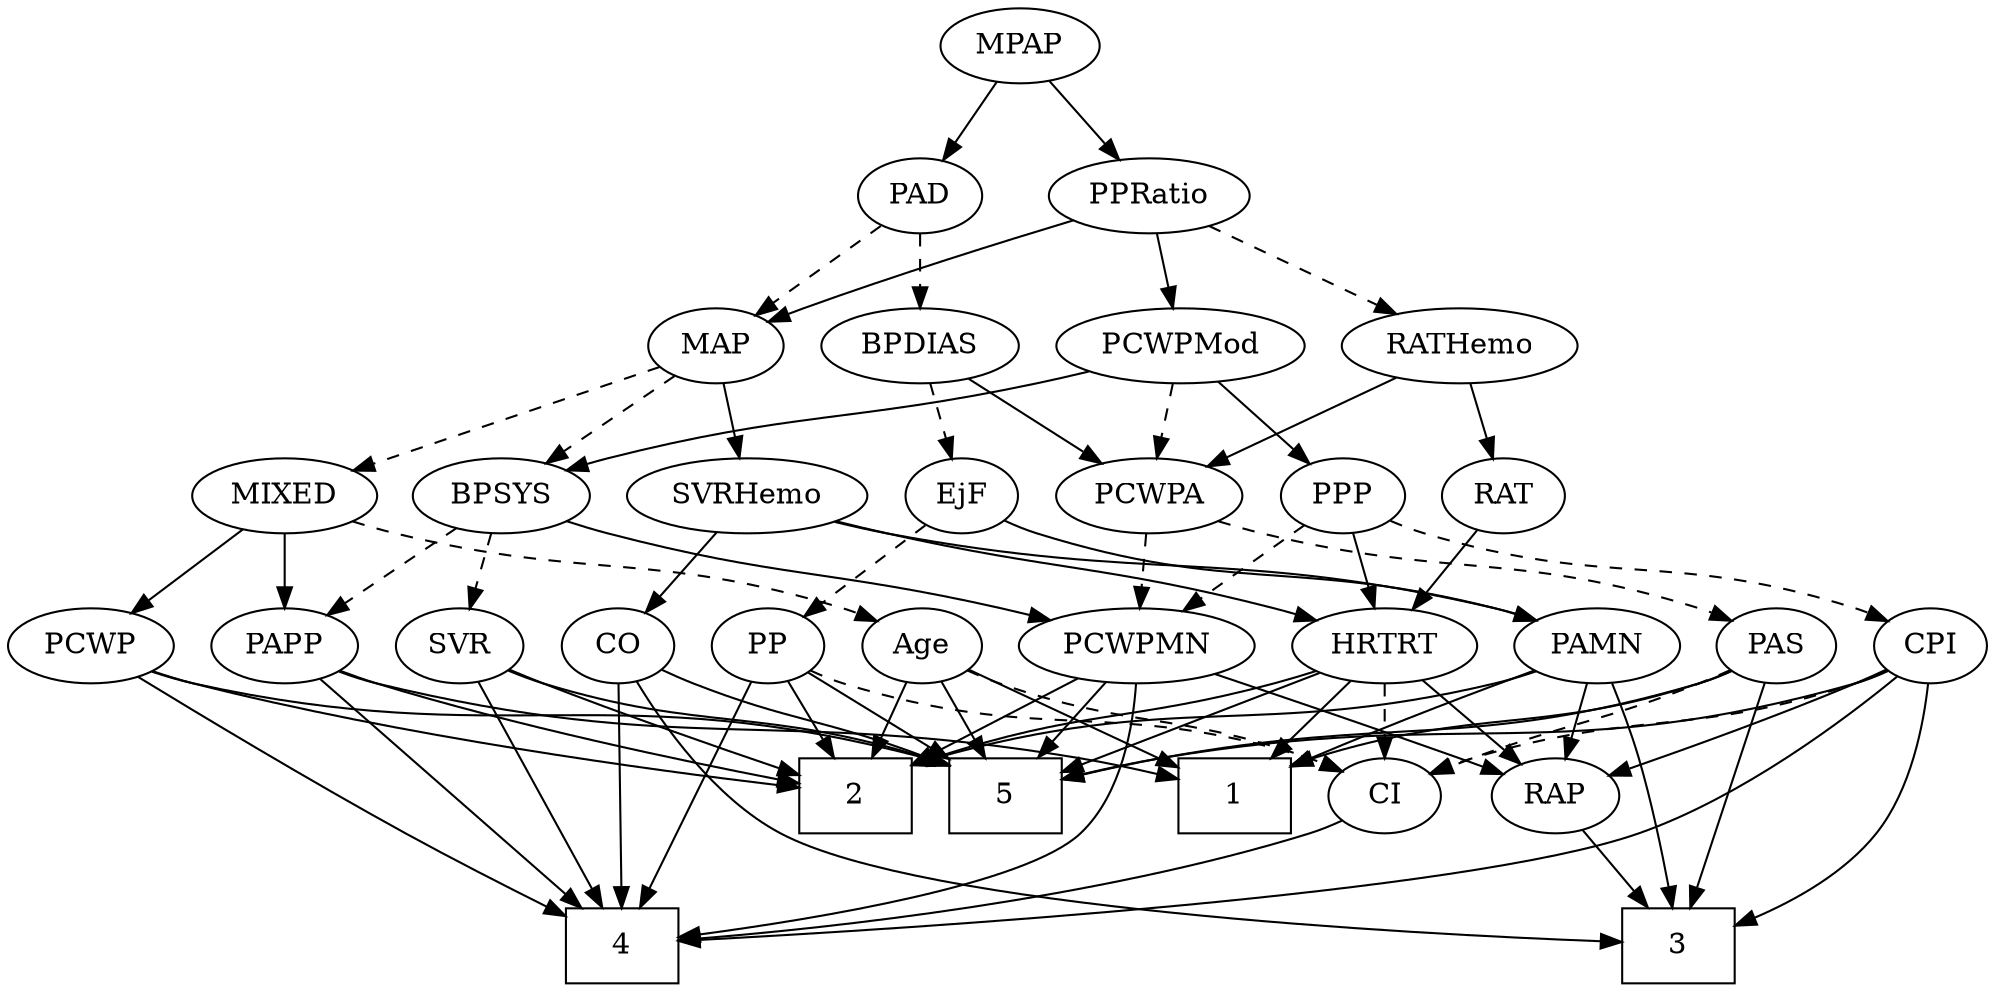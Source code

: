 strict digraph {
	graph [bb="0,0,892.1,468"];
	node [label="\N"];
	1	[height=0.5,
		pos="549.1,90",
		shape=box,
		width=0.75];
	2	[height=0.5,
		pos="367.1,90",
		shape=box,
		width=0.75];
	3	[height=0.5,
		pos="750.1,18",
		shape=box,
		width=0.75];
	4	[height=0.5,
		pos="255.1,18",
		shape=box,
		width=0.75];
	5	[height=0.5,
		pos="439.1,90",
		shape=box,
		width=0.75];
	Age	[height=0.5,
		pos="415.1,162",
		width=0.75];
	Age -> 1	[pos="e,521.69,105.32 435.74,150.22 456.18,139.54 487.91,122.96 512.61,110.06",
		style=solid];
	Age -> 2	[pos="e,378.95,108.29 404.2,145.12 398.44,136.72 391.23,126.2 384.7,116.67",
		style=solid];
	Age -> 5	[pos="e,433.17,108.28 420.91,144.05 423.61,136.18 426.89,126.62 429.91,117.79",
		style=solid];
	CI	[height=0.5,
		pos="621.1,90",
		width=0.75];
	Age -> CI	[pos="e,600.05,101.71 436.15,150.29 440.99,148.04 446.17,145.81 451.1,144 508.99,122.75 527.21,129.25 585.1,108 586.95,107.32 588.83,106.58 \
590.72,105.81",
		style=dashed];
	EjF	[height=0.5,
		pos="422.1,234",
		width=0.75];
	PAMN	[height=0.5,
		pos="712.1,162",
		width=1.011];
	EjF -> PAMN	[pos="e,684.76,174.27 442.86,222.32 448.06,219.97 453.7,217.68 459.1,216 548.7,188.18 576.58,204.69 667.1,180 669.73,179.28 672.41,178.47 \
675.11,177.6",
		style=solid];
	PP	[height=0.5,
		pos="343.1,162",
		width=0.75];
	EjF -> PP	[pos="e,358.67,176.8 406.49,219.17 395.02,209.01 379.25,195.03 366.3,183.56",
		style=dashed];
	RAP	[height=0.5,
		pos="694.1,90",
		width=0.77632];
	RAP -> 3	[pos="e,736.13,36.461 706.53,73.465 713.37,64.906 722.04,54.069 729.84,44.32",
		style=solid];
	MIXED	[height=0.5,
		pos="122.1,234",
		width=1.1193];
	MIXED -> Age	[pos="e,394.54,173.86 152.68,222.2 159.67,219.96 167.09,217.75 174.1,216 263.84,193.57 290.93,208 379.1,180 381.02,179.39 382.98,178.69 \
384.93,177.94",
		style=dashed];
	PCWP	[height=0.5,
		pos="35.097,162",
		width=0.97491];
	MIXED -> PCWP	[pos="e,53.342,177.68 103.22,217.81 90.969,207.95 74.834,194.97 61.342,184.12",
		style=solid];
	PAPP	[height=0.5,
		pos="120.1,162",
		width=0.88464];
	MIXED -> PAPP	[pos="e,120.59,180.1 121.6,215.7 121.38,207.98 121.12,198.71 120.87,190.11",
		style=solid];
	MPAP	[height=0.5,
		pos="451.1,450",
		width=0.97491];
	PAD	[height=0.5,
		pos="408.1,378",
		width=0.79437];
	MPAP -> PAD	[pos="e,417.92,394.99 440.91,432.41 435.64,423.83 429.1,413.19 423.25,403.67",
		style=solid];
	PPRatio	[height=0.5,
		pos="507.1,378",
		width=1.1013];
	MPAP -> PPRatio	[pos="e,494.05,395.31 463.8,433.12 470.86,424.29 479.79,413.13 487.71,403.24",
		style=solid];
	BPSYS	[height=0.5,
		pos="221.1,234",
		width=1.0471];
	SVR	[height=0.5,
		pos="198.1,162",
		width=0.77632];
	BPSYS -> SVR	[pos="e,203.61,179.79 215.53,216.05 212.9,208.06 209.71,198.33 206.77,189.4",
		style=dashed];
	PCWPMN	[height=0.5,
		pos="510.1,162",
		width=1.3902];
	BPSYS -> PCWPMN	[pos="e,473.09,174.19 249.7,221.87 255.73,219.75 262.08,217.67 268.1,216 347.97,193.84 370.53,199.49 451.1,180 455.12,179.03 459.28,177.96 \
463.44,176.85",
		style=solid];
	BPSYS -> PAPP	[pos="e,139.48,176.43 200.66,218.83 185.44,208.29 164.5,193.77 147.78,182.19",
		style=dashed];
	BPDIAS	[height=0.5,
		pos="408.1,306",
		width=1.1735];
	PAD -> BPDIAS	[pos="e,408.1,324.1 408.1,359.7 408.1,351.98 408.1,342.71 408.1,334.11",
		style=dashed];
	MAP	[height=0.5,
		pos="317.1,306",
		width=0.84854];
	PAD -> MAP	[pos="e,334.9,320.69 390.55,363.5 377.04,353.11 358.17,338.59 342.93,326.87",
		style=dashed];
	CO	[height=0.5,
		pos="271.1,162",
		width=0.75];
	CO -> 3	[pos="e,723.08,19.548 277.27,144.33 285.89,123.6 303.64,88.898 331.1,72 394.77,32.813 622.87,22.427 713.04,19.822",
		style=solid];
	CO -> 4	[pos="e,255.31,36.132 266.88,143.92 264.5,133.59 261.69,120.11 260.1,108 257.4,87.415 256.15,63.963 255.58,46.302",
		style=solid];
	CO -> 5	[pos="e,412.08,104.05 292.29,150.64 297.12,148.37 302.26,146.05 307.1,144 346.36,127.4 359.45,125.88 402.69,107.99",
		style=solid];
	PAS	[height=0.5,
		pos="793.1,162",
		width=0.75];
	PAS -> 1	[pos="e,576.34,104.68 772.5,150.26 767.55,147.96 762.21,145.72 757.1,144 686.09,120.17 661.19,131.79 586.24,107.94",
		style=solid];
	PAS -> 3	[pos="e,755.33,36.268 788,144.15 780.66,119.94 767.07,75.054 758.31,46.133",
		style=solid];
	PAS -> 5	[pos="e,466.4,97.817 772.57,150.04 767.61,147.75 762.26,145.56 757.1,144 652.18,112.25 620.82,128.29 513.1,108 501.07,105.74 488.04,102.88 \
476.31,100.16",
		style=solid];
	PAS -> CI	[pos="e,642.27,101.41 771.93,150.59 767.09,148.33 761.95,146.01 757.1,144 713.47,125.89 700.73,126.11 657.1,108 655.28,107.24 653.42,106.45 \
651.55,105.63",
		style=dashed];
	PAMN -> 1	[pos="e,576.16,103.94 684.69,149.99 660.78,140.29 624.97,125.54 585.68,108.17",
		style=solid];
	PAMN -> 2	[pos="e,394.27,104.89 685.29,149.74 679.37,147.58 673.09,145.52 667.1,144 555.45,115.69 518.64,140.25 404.12,107.76",
		style=solid];
	PAMN -> 3	[pos="e,747.13,36.229 718.85,144 722.77,133.7 727.62,120.22 731.1,108 736.9,87.613 741.84,64.152 745.22,46.438",
		style=solid];
	PAMN -> RAP	[pos="e,698.41,107.79 707.74,144.05 705.71,136.14 703.24,126.54 700.96,117.69",
		style=solid];
	RATHemo	[height=0.5,
		pos="639.1,306",
		width=1.3721];
	RAT	[height=0.5,
		pos="669.1,234",
		width=0.75827];
	RATHemo -> RAT	[pos="e,661.9,251.79 646.36,288.05 649.82,279.97 654.04,270.12 657.91,261.11",
		style=solid];
	PCWPA	[height=0.5,
		pos="510.1,234",
		width=1.1555];
	RATHemo -> PCWPA	[pos="e,535.16,248.6 612.68,290.67 592.82,279.89 565.44,265.03 543.97,253.38",
		style=solid];
	CPI	[height=0.5,
		pos="865.1,162",
		width=0.75];
	CPI -> 3	[pos="e,777.14,28.502 864.06,143.91 862.11,124.64 856.45,93.236 840.1,72 826.44,54.26 805.02,41.303 786.5,32.642",
		style=solid];
	CPI -> 4	[pos="e,282.27,20.342 849.57,147 825.92,126.61 778.61,89.266 731.1,72 650.4,42.675 390.15,26.173 292.54,20.889",
		style=solid];
	CPI -> 5	[pos="e,466.36,98.035 844.61,149.91 839.65,147.63 834.28,145.48 829.1,144 693.14,105.3 652.42,131.86 513.1,108 501.04,105.93 488,103.13 \
476.27,100.4",
		style=solid];
	CPI -> RAP	[pos="e,717.7,99.719 843.88,150.69 839.05,148.43 833.92,146.08 829.1,144 794.72,129.15 754.72,113.67 727.23,103.3",
		style=solid];
	CPI -> CI	[pos="e,641.69,101.74 844.5,150.26 839.55,147.96 834.21,145.72 829.1,144 755.05,119.15 731.14,132.85 657.1,108 655.18,107.36 653.23,106.64 \
651.28,105.87",
		style=dashed];
	HRTRT	[height=0.5,
		pos="618.1,162",
		width=1.1013];
	RAT -> HRTRT	[pos="e,630.09,179.47 657.78,217.46 651.42,208.74 643.34,197.65 636.14,187.76",
		style=solid];
	SVR -> 2	[pos="e,339.89,101.48 219.93,150.75 224.9,148.48 230.16,146.12 235.1,144 266.98,130.28 303.64,115.65 330.22,105.25",
		style=solid];
	SVR -> 4	[pos="e,248.13,36.346 204.75,144.43 214.47,120.22 232.66,74.894 244.31,45.871",
		style=solid];
	SVR -> 5	[pos="e,411.85,104.66 219.69,150.12 224.67,147.88 230,145.69 235.1,144 304.59,120.9 328.77,131.5 402.16,107.88",
		style=solid];
	PCWPMod	[height=0.5,
		pos="520.1,306",
		width=1.4443];
	PCWPMod -> BPSYS	[pos="e,249.69,246.17 481.83,293.8 474.32,291.75 466.48,289.72 459.1,288 374.97,268.39 351.43,274.76 268.1,252 265.18,251.2 262.18,250.31 \
259.18,249.35",
		style=solid];
	PCWPMod -> PCWPA	[pos="e,512.54,252.1 517.62,287.7 516.52,279.98 515.2,270.71 513.97,262.11",
		style=dashed];
	PPP	[height=0.5,
		pos="597.1,234",
		width=0.75];
	PCWPMod -> PPP	[pos="e,581.68,249.02 537.96,288.76 548.71,278.99 562.52,266.43 574.09,255.91",
		style=solid];
	PCWPA -> PAS	[pos="e,772.53,173.83 541.18,221.87 547.71,219.75 554.59,217.67 561.1,216 646.87,193.94 672.79,207.14 757.1,180 759.02,179.38 760.98,178.68 \
762.93,177.93",
		style=dashed];
	PCWPA -> PCWPMN	[pos="e,510.1,180.1 510.1,215.7 510.1,207.98 510.1,198.71 510.1,190.11",
		style=dashed];
	PCWPMN -> 2	[pos="e,394.19,104.26 481.5,147 459.05,136.01 427.65,120.64 403.42,108.78",
		style=solid];
	PCWPMN -> 4	[pos="e,282.1,22.363 508.11,143.89 504.84,123.7 496.39,90.532 475.1,72 448.02,48.433 347.52,31.508 292.2,23.749",
		style=solid];
	PCWPMN -> 5	[pos="e,456.47,108.12 493.63,144.76 484.75,136.01 473.62,125.03 463.73,115.28",
		style=solid];
	PCWPMN -> RAP	[pos="e,672.32,101.38 545.46,149.19 575.44,138.96 619.43,123.41 657.1,108 658.96,107.24 660.87,106.43 662.79,105.61",
		style=solid];
	SVRHemo	[height=0.5,
		pos="327.1,234",
		width=1.3902];
	SVRHemo -> CO	[pos="e,283.51,178.51 313.83,216.41 306.65,207.44 297.67,196.21 289.8,186.37",
		style=solid];
	SVRHemo -> PAMN	[pos="e,685.3,174.29 363.39,221.6 370.85,219.52 378.69,217.53 386.1,216 509.4,190.49 544.93,210.46 667.1,180 669.91,179.3 672.78,178.48 \
675.65,177.58",
		style=solid];
	SVRHemo -> HRTRT	[pos="e,588.51,174.01 364.11,221.81 371.37,219.76 378.95,217.73 386.1,216 466.66,196.51 489.08,201.64 569.1,180 572.27,179.14 575.53,178.18 \
578.8,177.17",
		style=solid];
	BPDIAS -> EjF	[pos="e,418.64,252.28 411.49,288.05 413.03,280.35 414.89,271.03 416.62,262.36",
		style=dashed];
	BPDIAS -> PCWPA	[pos="e,488.85,249.58 429.73,290.15 444.43,280.06 464.08,266.58 480.26,255.47",
		style=solid];
	MAP -> MIXED	[pos="e,152.4,245.88 291.6,295.85 258.58,283.99 200.65,263.2 161.83,249.26",
		style=dashed];
	MAP -> BPSYS	[pos="e,240.87,249.42 298.59,291.5 284.61,281.31 265.19,267.15 249.29,255.56",
		style=dashed];
	MAP -> SVRHemo	[pos="e,324.63,252.28 319.52,288.05 320.62,280.35 321.95,271.03 323.19,262.36",
		style=solid];
	PP -> 2	[pos="e,361.17,108.28 348.91,144.05 351.61,136.18 354.89,126.62 357.91,117.79",
		style=solid];
	PP -> 4	[pos="e,265.67,36.056 333.17,144.99 318.08,120.64 289.22,74.065 271.13,44.873",
		style=solid];
	PP -> 5	[pos="e,415.45,108.24 360.7,148.16 373.68,138.7 391.68,125.58 407.16,114.29",
		style=solid];
	PP -> CI	[pos="e,600.54,101.86 363.65,150.14 368.61,147.84 373.96,145.63 379.1,144 467.69,115.9 496.5,136.1 585.1,108 587.02,107.39 588.98,106.7 \
590.94,105.95",
		style=dashed];
	PPP -> CPI	[pos="e,844.53,173.83 617.66,222.17 622.62,219.88 627.96,217.65 633.1,216 717.41,188.86 744.79,207.14 829.1,180 831.02,179.38 832.98,178.68 \
834.93,177.93",
		style=dashed];
	PPP -> PCWPMN	[pos="e,529.55,178.65 580.32,219.5 568.19,209.74 551.52,196.33 537.47,185.02",
		style=dashed];
	PPP -> HRTRT	[pos="e,612.91,180.28 602.18,216.05 604.52,208.26 607.35,198.82 609.97,190.08",
		style=solid];
	PPRatio -> RATHemo	[pos="e,612.11,321.31 531.93,363.83 552.01,353.18 580.57,338.04 603.15,326.06",
		style=dashed];
	PPRatio -> PCWPMod	[pos="e,516.89,324.28 510.24,360.05 511.68,352.35 513.41,343.03 515.01,334.36",
		style=solid];
	PPRatio -> MAP	[pos="e,341.11,317.49 476.15,366.69 445.68,356.4 397.9,339.86 357.1,324 354.9,323.15 352.65,322.25 350.38,321.33",
		style=solid];
	PCWP -> 2	[pos="e,339.71,94.305 61.35,149.94 67.128,147.76 73.265,145.65 79.097,144 167.34,119.07 274.21,102.96 329.65,95.616",
		style=solid];
	PCWP -> 4	[pos="e,227.87,35.178 55.2,147.16 81.093,129.42 127.59,97.874 168.1,72 184.67,61.415 203.25,50.027 218.98,40.531",
		style=solid];
	PCWP -> 5	[pos="e,411.94,104.96 61.267,149.62 67.05,147.47 73.21,145.44 79.097,144 216.68,110.38 261.67,145.81 402.11,107.71",
		style=solid];
	CI -> 4	[pos="e,282.2,20.761 600.56,78.085 595.6,75.795 590.25,73.594 585.1,72 481.87,40.044 354.2,26.534 292.27,21.544",
		style=solid];
	PAPP -> 1	[pos="e,521.83,98.03 143.99,149.78 149.51,147.56 155.43,145.47 161.1,144 297.07,108.76 336.65,131.76 475.1,108 487.15,105.93 500.2,103.13 \
511.92,100.39",
		style=solid];
	PAPP -> 2	[pos="e,340.08,96.671 144.6,150.18 149.98,147.99 155.69,145.81 161.1,144 219.22,124.58 288.54,108.07 330.13,98.854",
		style=solid];
	PAPP -> 4	[pos="e,238.66,36.288 134.54,145.8 157.77,121.37 203.64,73.123 231.62,43.695",
		style=solid];
	HRTRT -> 1	[pos="e,566.14,108.29 602.44,145.12 593.82,136.37 582.94,125.33 573.26,115.51",
		style=solid];
	HRTRT -> 2	[pos="e,394.35,104.65 588.22,149.99 581.95,147.86 575.34,145.75 569.1,144 499.4,124.43 476.46,131.61 403.93,107.87",
		style=solid];
	HRTRT -> 5	[pos="e,466.19,101.59 588.94,149.6 558.01,137.5 509.09,118.37 475.62,105.28",
		style=solid];
	HRTRT -> RAP	[pos="e,678.57,105.3 634.96,145.46 645.55,135.71 659.35,123 670.95,112.32",
		style=solid];
	HRTRT -> CI	[pos="e,620.36,108.1 618.84,143.7 619.17,135.98 619.57,126.71 619.93,118.11",
		style=dashed];
}
